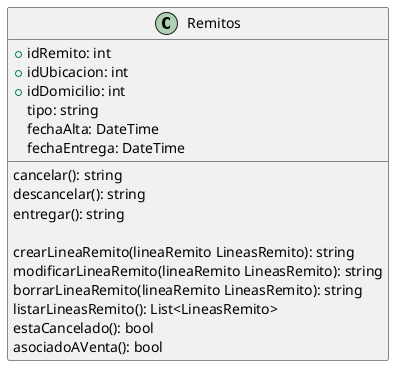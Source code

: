 @startuml Remitos
class Remitos{
    +idRemito: int
    +idUbicacion: int
    +idDomicilio: int
    tipo: string
    fechaAlta: DateTime
    fechaEntrega: DateTime
    
    cancelar(): string
    descancelar(): string
    entregar(): string

    crearLineaRemito(lineaRemito LineasRemito): string
    modificarLineaRemito(lineaRemito LineasRemito): string
    borrarLineaRemito(lineaRemito LineasRemito): string
    listarLineasRemito(): List<LineasRemito>
    estaCancelado(): bool
    asociadoAVenta(): bool
}
@enduml